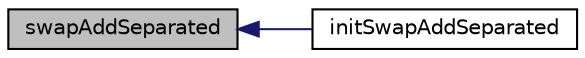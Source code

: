 digraph "swapAddSeparated"
{
  bgcolor="transparent";
  edge [fontname="Helvetica",fontsize="10",labelfontname="Helvetica",labelfontsize="10"];
  node [fontname="Helvetica",fontsize="10",shape=record];
  rankdir="LR";
  Node25 [label="swapAddSeparated",height=0.2,width=0.4,color="black", fillcolor="grey75", style="filled", fontcolor="black"];
  Node25 -> Node26 [dir="back",color="midnightblue",fontsize="10",style="solid",fontname="Helvetica"];
  Node26 [label="initSwapAddSeparated",height=0.2,width=0.4,color="black",URL="$a27673.html#a887824dffc59745399fc58dfa4ca81a7",tooltip="Initialise swap of patch point values. "];
}
